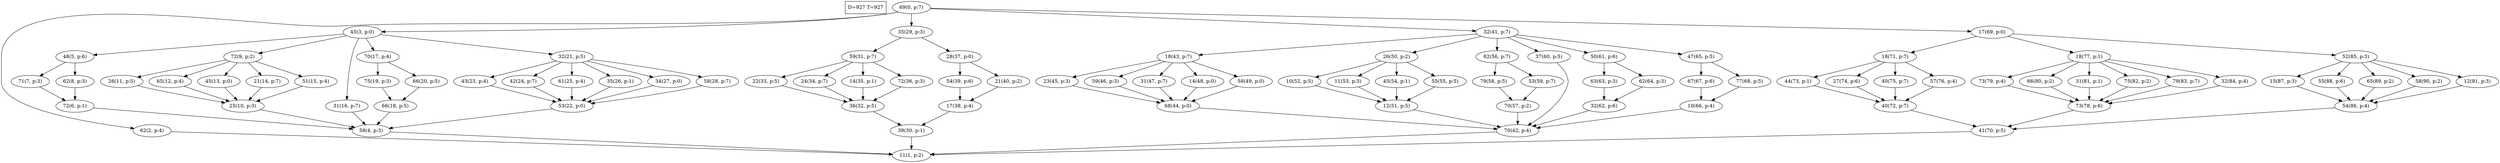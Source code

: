 digraph Task {
i [shape=box, label="D=927 T=927"]; 
0 [label="69(0, p:7)"];
1 [label="11(1, p:2)"];
2 [label="62(2, p:4)"];
3 [label="45(3, p:0)"];
4 [label="58(4, p:3)"];
5 [label="48(5, p:6)"];
6 [label="72(6, p:1)"];
7 [label="71(7, p:3)"];
8 [label="62(8, p:3)"];
9 [label="72(9, p:2)"];
10 [label="25(10, p:3)"];
11 [label="26(11, p:5)"];
12 [label="65(12, p:4)"];
13 [label="45(13, p:0)"];
14 [label="21(14, p:7)"];
15 [label="51(15, p:4)"];
16 [label="31(16, p:7)"];
17 [label="70(17, p:4)"];
18 [label="66(18, p:5)"];
19 [label="75(19, p:3)"];
20 [label="66(20, p:5)"];
21 [label="32(21, p:5)"];
22 [label="53(22, p:0)"];
23 [label="43(23, p:4)"];
24 [label="42(24, p:7)"];
25 [label="61(25, p:4)"];
26 [label="35(26, p:1)"];
27 [label="34(27, p:0)"];
28 [label="58(28, p:7)"];
29 [label="35(29, p:3)"];
30 [label="39(30, p:1)"];
31 [label="59(31, p:7)"];
32 [label="36(32, p:5)"];
33 [label="22(33, p:5)"];
34 [label="24(34, p:7)"];
35 [label="14(35, p:1)"];
36 [label="72(36, p:3)"];
37 [label="28(37, p:0)"];
38 [label="17(38, p:4)"];
39 [label="54(39, p:6)"];
40 [label="21(40, p:2)"];
41 [label="32(41, p:7)"];
42 [label="70(42, p:4)"];
43 [label="18(43, p:7)"];
44 [label="68(44, p:0)"];
45 [label="23(45, p:3)"];
46 [label="59(46, p:3)"];
47 [label="31(47, p:7)"];
48 [label="14(48, p:0)"];
49 [label="58(49, p:0)"];
50 [label="26(50, p:2)"];
51 [label="12(51, p:5)"];
52 [label="10(52, p:5)"];
53 [label="11(53, p:3)"];
54 [label="45(54, p:1)"];
55 [label="55(55, p:5)"];
56 [label="62(56, p:7)"];
57 [label="70(57, p:2)"];
58 [label="79(58, p:5)"];
59 [label="53(59, p:7)"];
60 [label="37(60, p:5)"];
61 [label="50(61, p:6)"];
62 [label="32(62, p:6)"];
63 [label="63(63, p:3)"];
64 [label="62(64, p:3)"];
65 [label="47(65, p:5)"];
66 [label="10(66, p:4)"];
67 [label="67(67, p:6)"];
68 [label="77(68, p:5)"];
69 [label="17(69, p:0)"];
70 [label="41(70, p:5)"];
71 [label="18(71, p:7)"];
72 [label="40(72, p:7)"];
73 [label="44(73, p:1)"];
74 [label="27(74, p:6)"];
75 [label="40(75, p:7)"];
76 [label="57(76, p:4)"];
77 [label="18(77, p:1)"];
78 [label="73(78, p:6)"];
79 [label="73(79, p:4)"];
80 [label="66(80, p:2)"];
81 [label="31(81, p:1)"];
82 [label="75(82, p:2)"];
83 [label="79(83, p:7)"];
84 [label="32(84, p:4)"];
85 [label="52(85, p:3)"];
86 [label="54(86, p:4)"];
87 [label="15(87, p:3)"];
88 [label="55(88, p:6)"];
89 [label="65(89, p:2)"];
90 [label="58(90, p:2)"];
91 [label="12(91, p:3)"];
0 -> 2;
0 -> 3;
0 -> 29;
0 -> 41;
0 -> 69;
2 -> 1;
3 -> 5;
3 -> 9;
3 -> 16;
3 -> 17;
3 -> 21;
4 -> 1;
5 -> 7;
5 -> 8;
6 -> 4;
7 -> 6;
8 -> 6;
9 -> 11;
9 -> 12;
9 -> 13;
9 -> 14;
9 -> 15;
10 -> 4;
11 -> 10;
12 -> 10;
13 -> 10;
14 -> 10;
15 -> 10;
16 -> 4;
17 -> 19;
17 -> 20;
18 -> 4;
19 -> 18;
20 -> 18;
21 -> 23;
21 -> 24;
21 -> 25;
21 -> 26;
21 -> 27;
21 -> 28;
22 -> 4;
23 -> 22;
24 -> 22;
25 -> 22;
26 -> 22;
27 -> 22;
28 -> 22;
29 -> 31;
29 -> 37;
30 -> 1;
31 -> 33;
31 -> 34;
31 -> 35;
31 -> 36;
32 -> 30;
33 -> 32;
34 -> 32;
35 -> 32;
36 -> 32;
37 -> 39;
37 -> 40;
38 -> 30;
39 -> 38;
40 -> 38;
41 -> 43;
41 -> 50;
41 -> 56;
41 -> 60;
41 -> 61;
41 -> 65;
42 -> 1;
43 -> 45;
43 -> 46;
43 -> 47;
43 -> 48;
43 -> 49;
44 -> 42;
45 -> 44;
46 -> 44;
47 -> 44;
48 -> 44;
49 -> 44;
50 -> 52;
50 -> 53;
50 -> 54;
50 -> 55;
51 -> 42;
52 -> 51;
53 -> 51;
54 -> 51;
55 -> 51;
56 -> 58;
56 -> 59;
57 -> 42;
58 -> 57;
59 -> 57;
60 -> 42;
61 -> 63;
61 -> 64;
62 -> 42;
63 -> 62;
64 -> 62;
65 -> 67;
65 -> 68;
66 -> 42;
67 -> 66;
68 -> 66;
69 -> 71;
69 -> 77;
69 -> 85;
70 -> 1;
71 -> 73;
71 -> 74;
71 -> 75;
71 -> 76;
72 -> 70;
73 -> 72;
74 -> 72;
75 -> 72;
76 -> 72;
77 -> 79;
77 -> 80;
77 -> 81;
77 -> 82;
77 -> 83;
77 -> 84;
78 -> 70;
79 -> 78;
80 -> 78;
81 -> 78;
82 -> 78;
83 -> 78;
84 -> 78;
85 -> 87;
85 -> 88;
85 -> 89;
85 -> 90;
85 -> 91;
86 -> 70;
87 -> 86;
88 -> 86;
89 -> 86;
90 -> 86;
91 -> 86;
}
